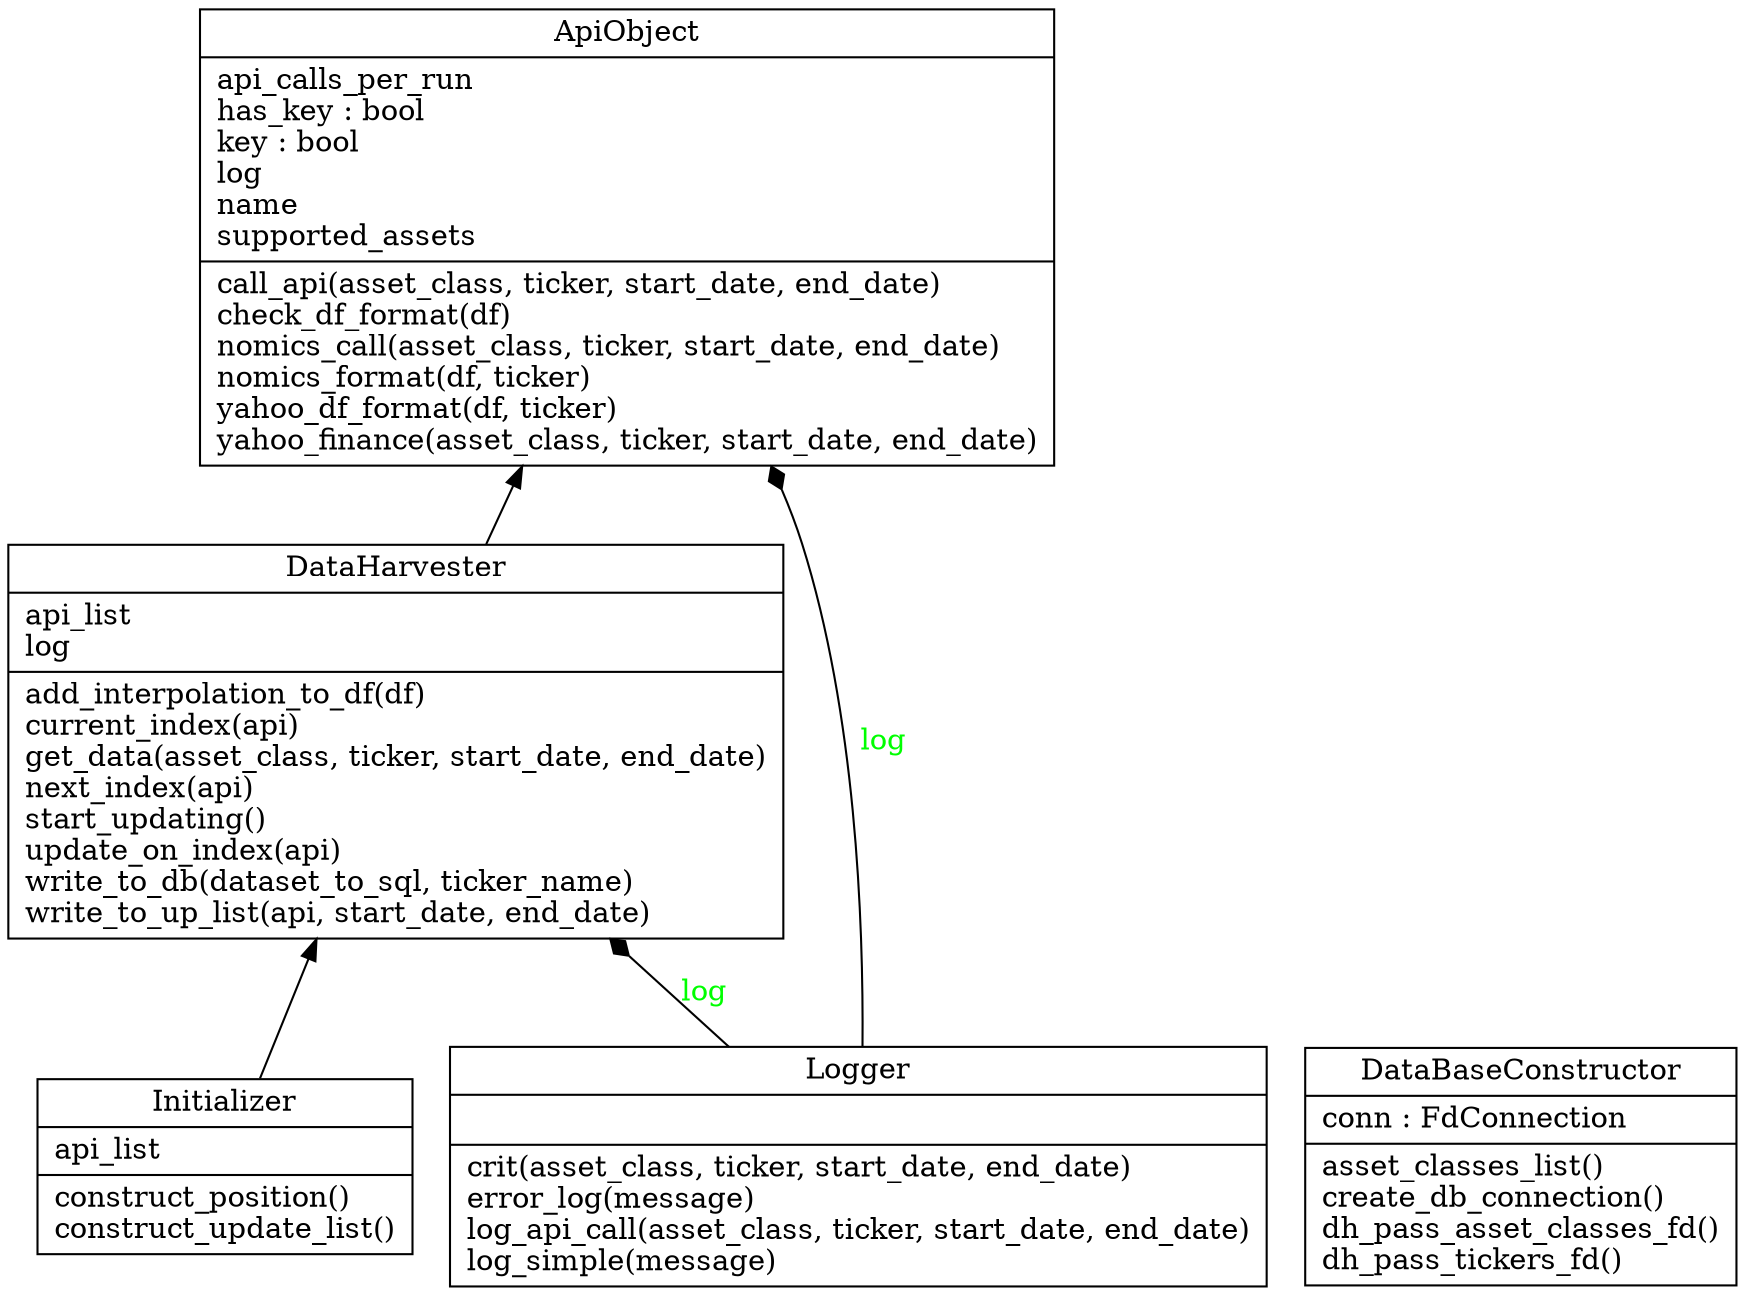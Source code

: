 digraph "classes_dhav_core" {
charset="utf-8"
rankdir=BT
"0" [label="{ApiObject|api_calls_per_run\lhas_key : bool\lkey : bool\llog\lname\lsupported_assets\l|call_api(asset_class, ticker, start_date, end_date)\lcheck_df_format(df)\lnomics_call(asset_class, ticker, start_date, end_date)\lnomics_format(df, ticker)\lyahoo_df_format(df, ticker)\lyahoo_finance(asset_class, ticker, start_date, end_date)\l}", shape="record"];
"1" [label="{DataBaseConstructor|conn : FdConnection\l|asset_classes_list()\lcreate_db_connection()\ldh_pass_asset_classes_fd()\ldh_pass_tickers_fd()\l}", shape="record"];
"2" [label="{DataHarvester|api_list\llog\l|add_interpolation_to_df(df)\lcurrent_index(api)\lget_data(asset_class, ticker, start_date, end_date)\lnext_index(api)\lstart_updating()\lupdate_on_index(api)\lwrite_to_db(dataset_to_sql, ticker_name)\lwrite_to_up_list(api, start_date, end_date)\l}", shape="record"];
"3" [label="{Initializer|api_list\l|construct_position()\lconstruct_update_list()\l}", shape="record"];
"4" [label="{Logger|\l|crit(asset_class, ticker, start_date, end_date)\lerror_log(message)\llog_api_call(asset_class, ticker, start_date, end_date)\llog_simple(message)\l}", shape="record"];
"4" -> "0" [arrowhead="diamond", arrowtail="none", fontcolor="green", label="log", style="solid"];
"4" -> "2" [arrowhead="diamond", arrowtail="none", fontcolor="green", label="log", style="solid"];
"3" -> "2" [arrowhead="normal", arrowtail="none", style="solid"];
"2" -> "0" [arrowhead="normal", arrowtail="none", style="solid"];
}
